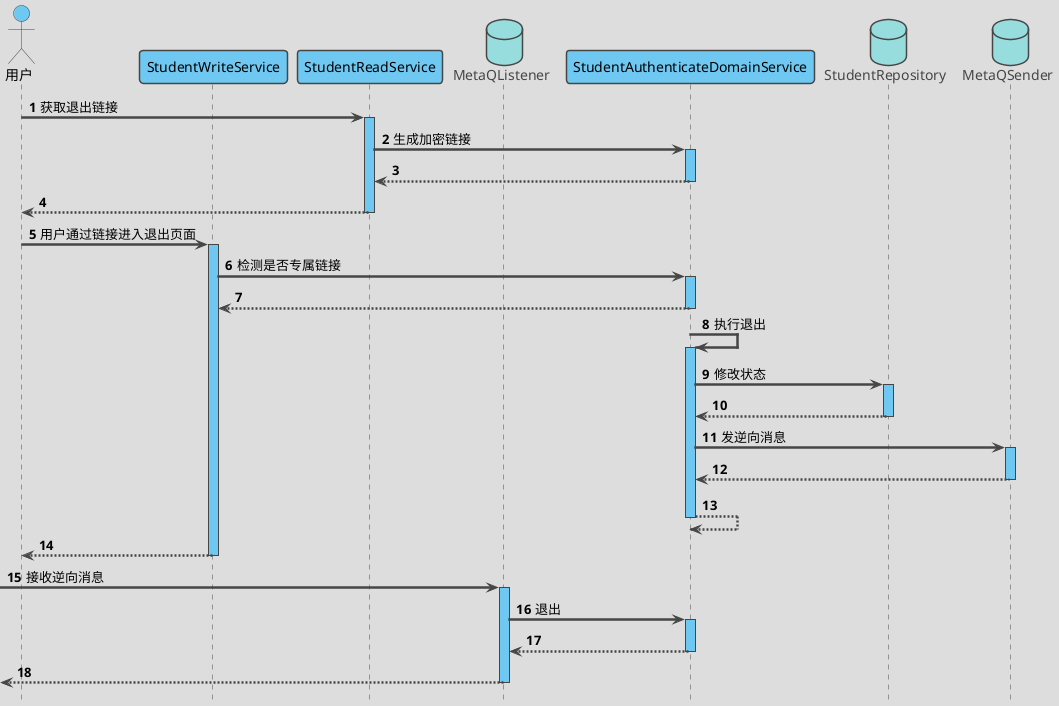 @startuml
'https://plantuml.com/sequence-diagram

'隐藏脚注
hide footbox
autoActivate on

'使用 toy 主题
!theme toy

'编号
autonumber 1

'隐藏孤立的参与者
hide unlinked

'文字对齐，向左对齐
skinparam sequenceMessageAlign left

'箭头粗度
skinparam sequenceArrowThickness 2.5

' 皮肤
skinparam sequence {
    LifeLineBackgroundColor #6FC8F2
    ParticipantBackgroundColor #6FC8F2
    ParticipantFontColor black
    ActorBackgroundColor #6FC8F2
    ActorFontColor black
}

actor 用户 as user
participant StudentWriteService as StudentWriteService
participant StudentReadService as StudentReadService
database MetaQListener as MetaQListener
participant StudentAuthenticateDomainService as StudentAuthenticateDomainService
database StudentRepository as StudentRepository
database MetaQSender as MetaQSender

user -> StudentReadService : 获取退出链接

StudentReadService -> StudentAuthenticateDomainService : 生成加密链接
return
return

user -> StudentWriteService : 用户通过链接进入退出页面

StudentWriteService -> StudentAuthenticateDomainService : 检测是否专属链接
return

StudentAuthenticateDomainService -> StudentAuthenticateDomainService : 执行退出

StudentAuthenticateDomainService -> StudentRepository : 修改状态
return
StudentAuthenticateDomainService -> MetaQSender : 发逆向消息
return

return
return


-> MetaQListener : 接收逆向消息

MetaQListener -> StudentAuthenticateDomainService : 退出
return
return

@enduml